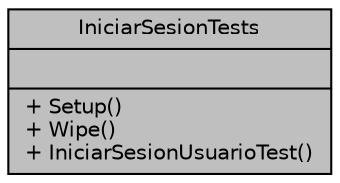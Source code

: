 digraph "IniciarSesionTests"
{
 // INTERACTIVE_SVG=YES
 // LATEX_PDF_SIZE
  edge [fontname="Helvetica",fontsize="10",labelfontname="Helvetica",labelfontsize="10"];
  node [fontname="Helvetica",fontsize="10",shape=record];
  Node1 [label="{IniciarSesionTests\n||+ Setup()\l+ Wipe()\l+ IniciarSesionUsuarioTest()\l}",height=0.2,width=0.4,color="black", fillcolor="grey75", style="filled", fontcolor="black",tooltip=" "];
}
